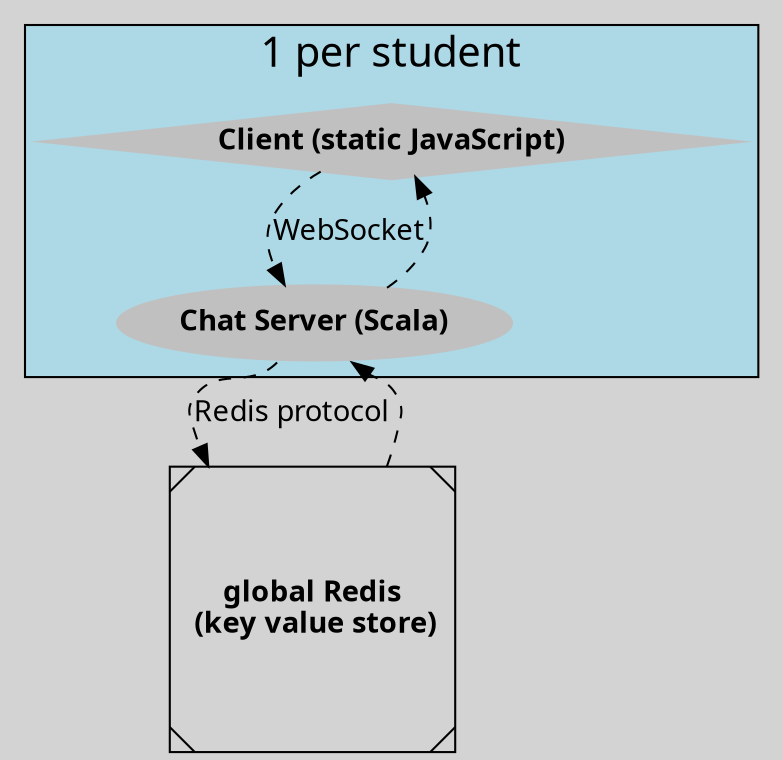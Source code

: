# http://www.graphviz.org/content/cluster


digraph G {
  graph [fontname = "Handlee"];
  node [fontname = "Handlee bold"];
  edge [fontname = "Handlee"];

  bgcolor=lightgray;
  style=filled;

  subgraph cluster_0 {
    style=filled;
    bgcolor=lightblue;
    node [style=filled, color=gray, fontcolor=black];  
    client -> server [style="dashed", label="WebSocket"];
    server -> client [style="dashed"];
    label = "1 per student";
    fontsize = 20;
  }


  redis -> server:se [style="dashed"];
  server:sw -> redis [style="dashed", label="Redis protocol"];
  
  server [label="Chat Server (Scala)"]
  client  [label="Client (static JavaScript)", shape=Mdiamond];
  redis [label="global Redis\n (key value store)", shape=Msquare,style=filled];
}
